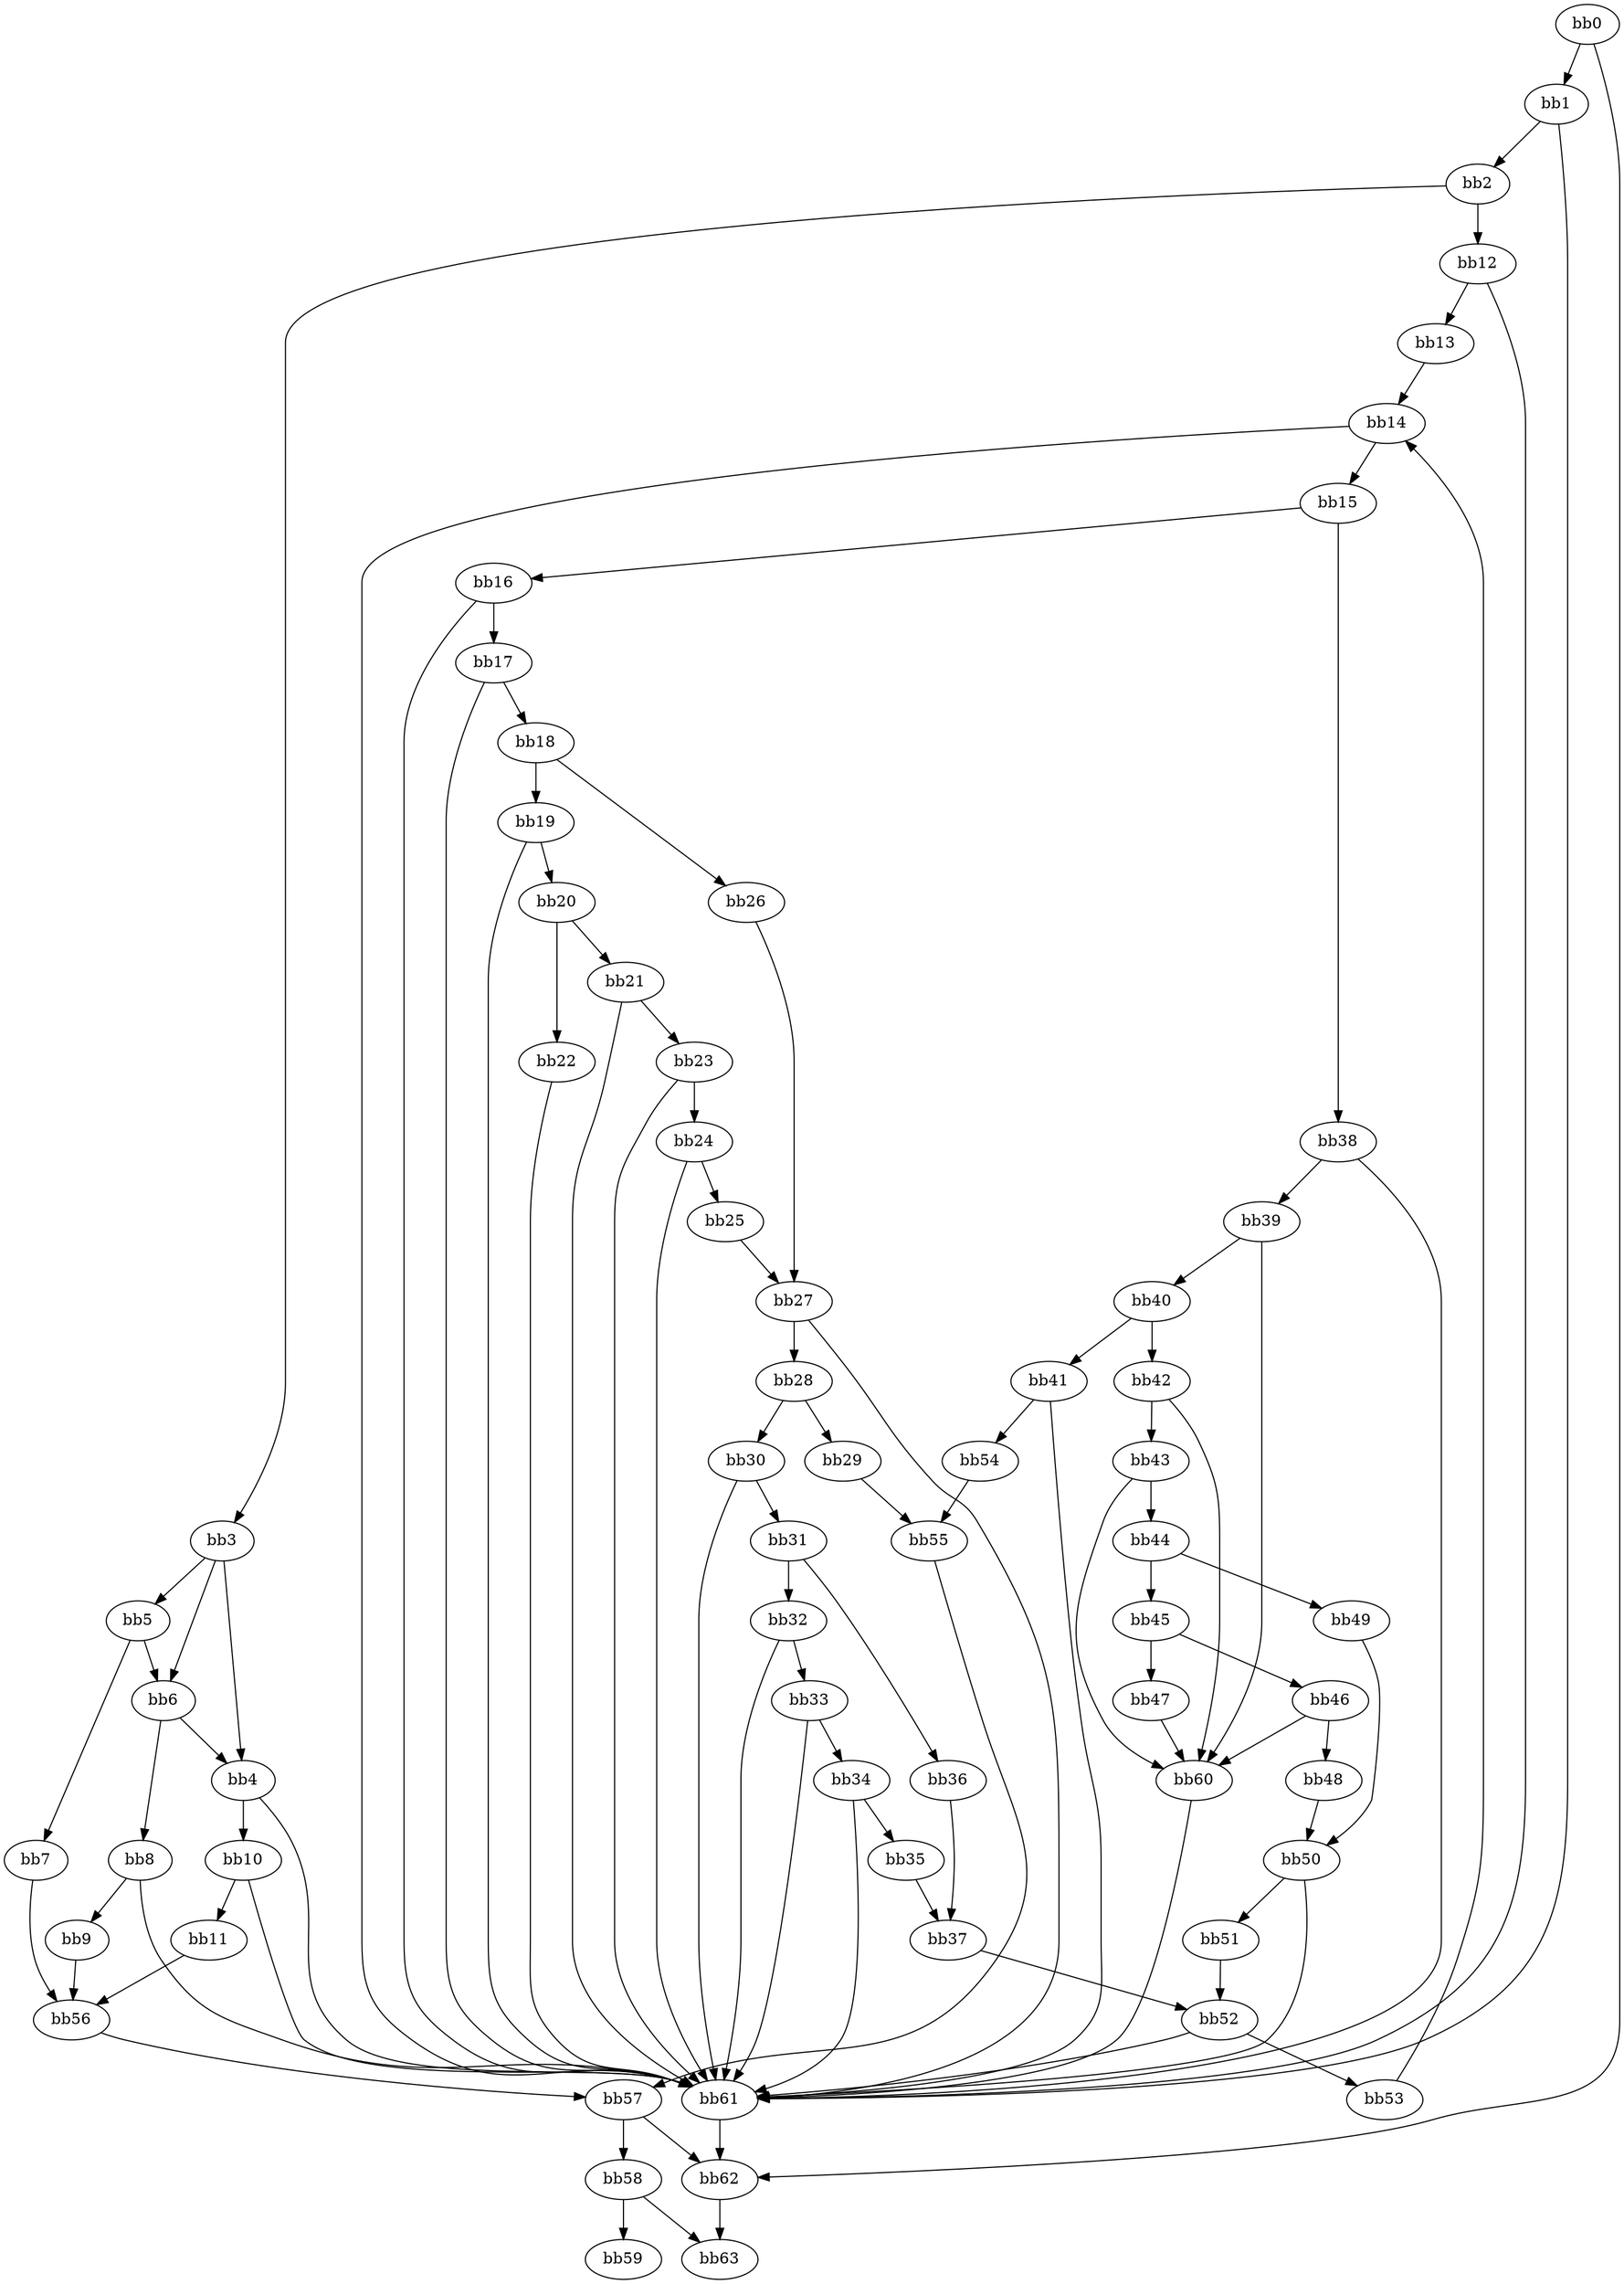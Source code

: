 digraph {
    0 [ label = "bb0\l" ]
    1 [ label = "bb1\l" ]
    2 [ label = "bb2\l" ]
    3 [ label = "bb3\l" ]
    4 [ label = "bb4\l" ]
    5 [ label = "bb5\l" ]
    6 [ label = "bb6\l" ]
    7 [ label = "bb7\l" ]
    8 [ label = "bb8\l" ]
    9 [ label = "bb9\l" ]
    10 [ label = "bb10\l" ]
    11 [ label = "bb11\l" ]
    12 [ label = "bb12\l" ]
    13 [ label = "bb13\l" ]
    14 [ label = "bb14\l" ]
    15 [ label = "bb15\l" ]
    16 [ label = "bb16\l" ]
    17 [ label = "bb17\l" ]
    18 [ label = "bb18\l" ]
    19 [ label = "bb19\l" ]
    20 [ label = "bb20\l" ]
    21 [ label = "bb21\l" ]
    22 [ label = "bb22\l" ]
    23 [ label = "bb23\l" ]
    24 [ label = "bb24\l" ]
    25 [ label = "bb25\l" ]
    26 [ label = "bb26\l" ]
    27 [ label = "bb27\l" ]
    28 [ label = "bb28\l" ]
    29 [ label = "bb29\l" ]
    30 [ label = "bb30\l" ]
    31 [ label = "bb31\l" ]
    32 [ label = "bb32\l" ]
    33 [ label = "bb33\l" ]
    34 [ label = "bb34\l" ]
    35 [ label = "bb35\l" ]
    36 [ label = "bb36\l" ]
    37 [ label = "bb37\l" ]
    38 [ label = "bb38\l" ]
    39 [ label = "bb39\l" ]
    40 [ label = "bb40\l" ]
    41 [ label = "bb41\l" ]
    42 [ label = "bb42\l" ]
    43 [ label = "bb43\l" ]
    44 [ label = "bb44\l" ]
    45 [ label = "bb45\l" ]
    46 [ label = "bb46\l" ]
    47 [ label = "bb47\l" ]
    48 [ label = "bb48\l" ]
    49 [ label = "bb49\l" ]
    50 [ label = "bb50\l" ]
    51 [ label = "bb51\l" ]
    52 [ label = "bb52\l" ]
    53 [ label = "bb53\l" ]
    54 [ label = "bb54\l" ]
    55 [ label = "bb55\l" ]
    56 [ label = "bb56\l" ]
    57 [ label = "bb57\l" ]
    58 [ label = "bb58\l" ]
    59 [ label = "bb59\l" ]
    60 [ label = "bb60\l" ]
    61 [ label = "bb61\l" ]
    62 [ label = "bb62\l" ]
    63 [ label = "bb63\l" ]
    0 -> 1 [ ]
    0 -> 62 [ ]
    1 -> 2 [ ]
    1 -> 61 [ ]
    2 -> 3 [ ]
    2 -> 12 [ ]
    3 -> 4 [ ]
    3 -> 5 [ ]
    3 -> 6 [ ]
    4 -> 10 [ ]
    4 -> 61 [ ]
    5 -> 6 [ ]
    5 -> 7 [ ]
    6 -> 4 [ ]
    6 -> 8 [ ]
    7 -> 56 [ ]
    8 -> 9 [ ]
    8 -> 61 [ ]
    9 -> 56 [ ]
    10 -> 11 [ ]
    10 -> 61 [ ]
    11 -> 56 [ ]
    12 -> 13 [ ]
    12 -> 61 [ ]
    13 -> 14 [ ]
    14 -> 15 [ ]
    14 -> 61 [ ]
    15 -> 16 [ ]
    15 -> 38 [ ]
    16 -> 17 [ ]
    16 -> 61 [ ]
    17 -> 18 [ ]
    17 -> 61 [ ]
    18 -> 19 [ ]
    18 -> 26 [ ]
    19 -> 20 [ ]
    19 -> 61 [ ]
    20 -> 21 [ ]
    20 -> 22 [ ]
    21 -> 23 [ ]
    21 -> 61 [ ]
    22 -> 61 [ ]
    23 -> 24 [ ]
    23 -> 61 [ ]
    24 -> 25 [ ]
    24 -> 61 [ ]
    25 -> 27 [ ]
    26 -> 27 [ ]
    27 -> 28 [ ]
    27 -> 61 [ ]
    28 -> 29 [ ]
    28 -> 30 [ ]
    29 -> 55 [ ]
    30 -> 31 [ ]
    30 -> 61 [ ]
    31 -> 32 [ ]
    31 -> 36 [ ]
    32 -> 33 [ ]
    32 -> 61 [ ]
    33 -> 34 [ ]
    33 -> 61 [ ]
    34 -> 35 [ ]
    34 -> 61 [ ]
    35 -> 37 [ ]
    36 -> 37 [ ]
    37 -> 52 [ ]
    38 -> 39 [ ]
    38 -> 61 [ ]
    39 -> 40 [ ]
    39 -> 60 [ ]
    40 -> 41 [ ]
    40 -> 42 [ ]
    41 -> 54 [ ]
    41 -> 61 [ ]
    42 -> 43 [ ]
    42 -> 60 [ ]
    43 -> 44 [ ]
    43 -> 60 [ ]
    44 -> 45 [ ]
    44 -> 49 [ ]
    45 -> 46 [ ]
    45 -> 47 [ ]
    46 -> 48 [ ]
    46 -> 60 [ ]
    47 -> 60 [ ]
    48 -> 50 [ ]
    49 -> 50 [ ]
    50 -> 51 [ ]
    50 -> 61 [ ]
    51 -> 52 [ ]
    52 -> 53 [ ]
    52 -> 61 [ ]
    53 -> 14 [ ]
    54 -> 55 [ ]
    55 -> 57 [ ]
    56 -> 57 [ ]
    57 -> 58 [ ]
    57 -> 62 [ ]
    58 -> 59 [ ]
    58 -> 63 [ ]
    60 -> 61 [ ]
    61 -> 62 [ ]
    62 -> 63 [ ]
}

